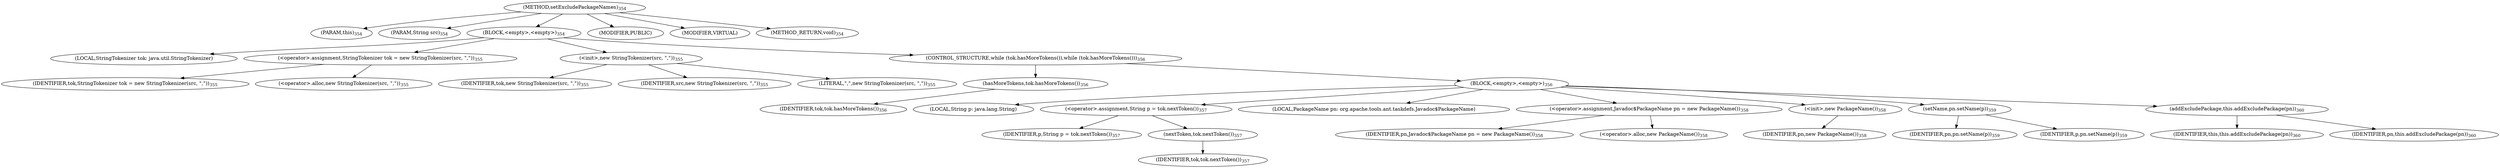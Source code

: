 digraph "setExcludePackageNames" {  
"1106" [label = <(METHOD,setExcludePackageNames)<SUB>354</SUB>> ]
"134" [label = <(PARAM,this)<SUB>354</SUB>> ]
"1107" [label = <(PARAM,String src)<SUB>354</SUB>> ]
"1108" [label = <(BLOCK,&lt;empty&gt;,&lt;empty&gt;)<SUB>354</SUB>> ]
"130" [label = <(LOCAL,StringTokenizer tok: java.util.StringTokenizer)> ]
"1109" [label = <(&lt;operator&gt;.assignment,StringTokenizer tok = new StringTokenizer(src, &quot;,&quot;))<SUB>355</SUB>> ]
"1110" [label = <(IDENTIFIER,tok,StringTokenizer tok = new StringTokenizer(src, &quot;,&quot;))<SUB>355</SUB>> ]
"1111" [label = <(&lt;operator&gt;.alloc,new StringTokenizer(src, &quot;,&quot;))<SUB>355</SUB>> ]
"1112" [label = <(&lt;init&gt;,new StringTokenizer(src, &quot;,&quot;))<SUB>355</SUB>> ]
"129" [label = <(IDENTIFIER,tok,new StringTokenizer(src, &quot;,&quot;))<SUB>355</SUB>> ]
"1113" [label = <(IDENTIFIER,src,new StringTokenizer(src, &quot;,&quot;))<SUB>355</SUB>> ]
"1114" [label = <(LITERAL,&quot;,&quot;,new StringTokenizer(src, &quot;,&quot;))<SUB>355</SUB>> ]
"1115" [label = <(CONTROL_STRUCTURE,while (tok.hasMoreTokens()),while (tok.hasMoreTokens()))<SUB>356</SUB>> ]
"1116" [label = <(hasMoreTokens,tok.hasMoreTokens())<SUB>356</SUB>> ]
"1117" [label = <(IDENTIFIER,tok,tok.hasMoreTokens())<SUB>356</SUB>> ]
"1118" [label = <(BLOCK,&lt;empty&gt;,&lt;empty&gt;)<SUB>356</SUB>> ]
"1119" [label = <(LOCAL,String p: java.lang.String)> ]
"1120" [label = <(&lt;operator&gt;.assignment,String p = tok.nextToken())<SUB>357</SUB>> ]
"1121" [label = <(IDENTIFIER,p,String p = tok.nextToken())<SUB>357</SUB>> ]
"1122" [label = <(nextToken,tok.nextToken())<SUB>357</SUB>> ]
"1123" [label = <(IDENTIFIER,tok,tok.nextToken())<SUB>357</SUB>> ]
"132" [label = <(LOCAL,PackageName pn: org.apache.tools.ant.taskdefs.Javadoc$PackageName)> ]
"1124" [label = <(&lt;operator&gt;.assignment,Javadoc$PackageName pn = new PackageName())<SUB>358</SUB>> ]
"1125" [label = <(IDENTIFIER,pn,Javadoc$PackageName pn = new PackageName())<SUB>358</SUB>> ]
"1126" [label = <(&lt;operator&gt;.alloc,new PackageName())<SUB>358</SUB>> ]
"1127" [label = <(&lt;init&gt;,new PackageName())<SUB>358</SUB>> ]
"131" [label = <(IDENTIFIER,pn,new PackageName())<SUB>358</SUB>> ]
"1128" [label = <(setName,pn.setName(p))<SUB>359</SUB>> ]
"1129" [label = <(IDENTIFIER,pn,pn.setName(p))<SUB>359</SUB>> ]
"1130" [label = <(IDENTIFIER,p,pn.setName(p))<SUB>359</SUB>> ]
"1131" [label = <(addExcludePackage,this.addExcludePackage(pn))<SUB>360</SUB>> ]
"133" [label = <(IDENTIFIER,this,this.addExcludePackage(pn))<SUB>360</SUB>> ]
"1132" [label = <(IDENTIFIER,pn,this.addExcludePackage(pn))<SUB>360</SUB>> ]
"1133" [label = <(MODIFIER,PUBLIC)> ]
"1134" [label = <(MODIFIER,VIRTUAL)> ]
"1135" [label = <(METHOD_RETURN,void)<SUB>354</SUB>> ]
  "1106" -> "134" 
  "1106" -> "1107" 
  "1106" -> "1108" 
  "1106" -> "1133" 
  "1106" -> "1134" 
  "1106" -> "1135" 
  "1108" -> "130" 
  "1108" -> "1109" 
  "1108" -> "1112" 
  "1108" -> "1115" 
  "1109" -> "1110" 
  "1109" -> "1111" 
  "1112" -> "129" 
  "1112" -> "1113" 
  "1112" -> "1114" 
  "1115" -> "1116" 
  "1115" -> "1118" 
  "1116" -> "1117" 
  "1118" -> "1119" 
  "1118" -> "1120" 
  "1118" -> "132" 
  "1118" -> "1124" 
  "1118" -> "1127" 
  "1118" -> "1128" 
  "1118" -> "1131" 
  "1120" -> "1121" 
  "1120" -> "1122" 
  "1122" -> "1123" 
  "1124" -> "1125" 
  "1124" -> "1126" 
  "1127" -> "131" 
  "1128" -> "1129" 
  "1128" -> "1130" 
  "1131" -> "133" 
  "1131" -> "1132" 
}
